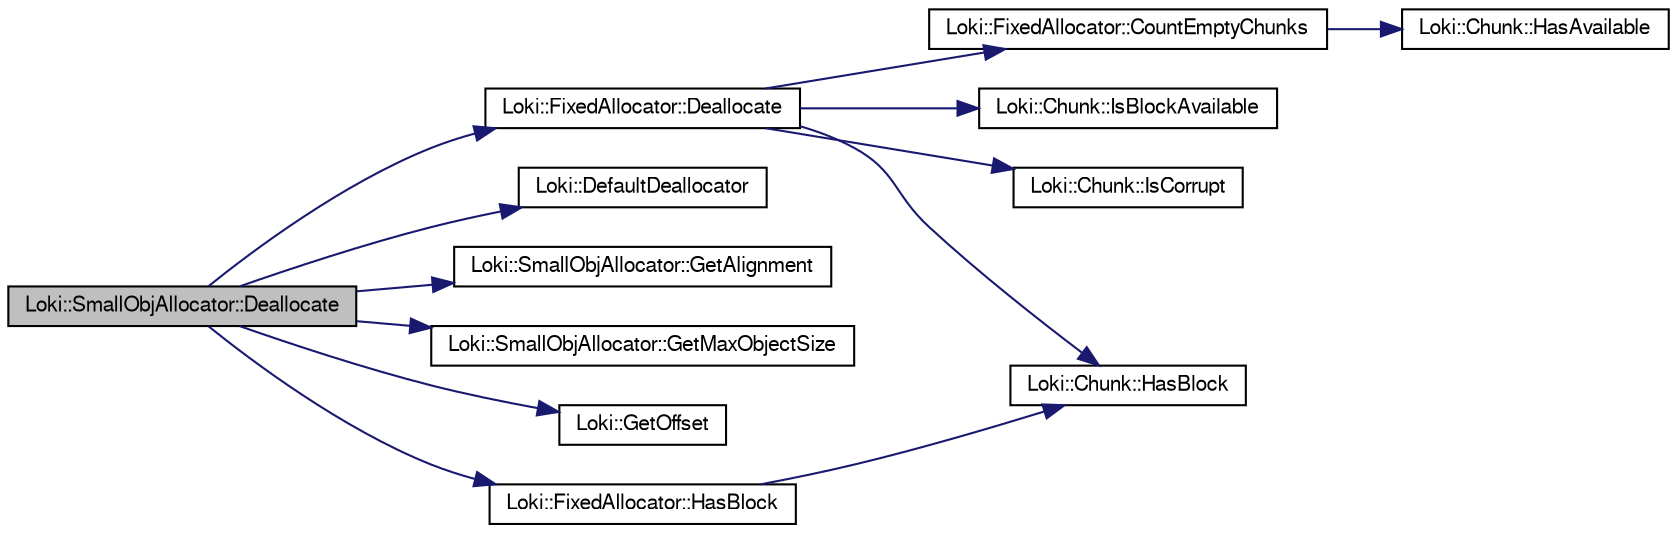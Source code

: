 digraph G
{
  bgcolor="transparent";
  edge [fontname="FreeSans",fontsize="10",labelfontname="FreeSans",labelfontsize="10"];
  node [fontname="FreeSans",fontsize="10",shape=record];
  rankdir=LR;
  Node1 [label="Loki::SmallObjAllocator::Deallocate",height=0.2,width=0.4,color="black", fillcolor="grey75", style="filled" fontcolor="black"];
  Node1 -> Node2 [color="midnightblue",fontsize="10",style="solid",fontname="FreeSans"];
  Node2 [label="Loki::FixedAllocator::Deallocate",height=0.2,width=0.4,color="black",URL="$a00056.html#49ab7ca3364fe05f2d7d91248ee5d0e3"];
  Node2 -> Node3 [color="midnightblue",fontsize="10",style="solid",fontname="FreeSans"];
  Node3 [label="Loki::FixedAllocator::CountEmptyChunks",height=0.2,width=0.4,color="black",URL="$a00056.html#e74cbab50e78bfa115d7c0fcdce00641"];
  Node3 -> Node4 [color="midnightblue",fontsize="10",style="solid",fontname="FreeSans"];
  Node4 [label="Loki::Chunk::HasAvailable",height=0.2,width=0.4,color="black",URL="$a00025.html#0874a711145788bd8c5265a9de2a4aac"];
  Node2 -> Node5 [color="midnightblue",fontsize="10",style="solid",fontname="FreeSans"];
  Node5 [label="Loki::Chunk::HasBlock",height=0.2,width=0.4,color="black",URL="$a00025.html#b4ce346a74a437dabe4748bfb8e8b950",tooltip="Returns true if block at address P is inside this Chunk."];
  Node2 -> Node6 [color="midnightblue",fontsize="10",style="solid",fontname="FreeSans"];
  Node6 [label="Loki::Chunk::IsBlockAvailable",height=0.2,width=0.4,color="black",URL="$a00025.html#8fe6ac2943df6c2f60123f928f119a73"];
  Node2 -> Node7 [color="midnightblue",fontsize="10",style="solid",fontname="FreeSans"];
  Node7 [label="Loki::Chunk::IsCorrupt",height=0.2,width=0.4,color="black",URL="$a00025.html#245b6450d855d8ab65e9ca7add3e2071"];
  Node1 -> Node8 [color="midnightblue",fontsize="10",style="solid",fontname="FreeSans"];
  Node8 [label="Loki::DefaultDeallocator",height=0.2,width=0.4,color="black",URL="$a00217.html#g1d24bf776342ace8f2004e3a173f6cb3"];
  Node1 -> Node9 [color="midnightblue",fontsize="10",style="solid",fontname="FreeSans"];
  Node9 [label="Loki::SmallObjAllocator::GetAlignment",height=0.2,width=0.4,color="black",URL="$a00127.html#b1c8a2a3d7e9368ab59422ddd082105c",tooltip="Returns # of bytes between allocation boundaries."];
  Node1 -> Node10 [color="midnightblue",fontsize="10",style="solid",fontname="FreeSans"];
  Node10 [label="Loki::SmallObjAllocator::GetMaxObjectSize",height=0.2,width=0.4,color="black",URL="$a00127.html#e49e9de3fd7b2fd93676cc1d63299b0d",tooltip="Returns max # of bytes which this can allocate."];
  Node1 -> Node11 [color="midnightblue",fontsize="10",style="solid",fontname="FreeSans"];
  Node11 [label="Loki::GetOffset",height=0.2,width=0.4,color="black",URL="$a00217.html#g2f0821e243f812a3ae2abfaea51895e8"];
  Node1 -> Node12 [color="midnightblue",fontsize="10",style="solid",fontname="FreeSans"];
  Node12 [label="Loki::FixedAllocator::HasBlock",height=0.2,width=0.4,color="black",URL="$a00056.html#f84b504579cea189ce1c415ee8ed5d2c"];
  Node12 -> Node5 [color="midnightblue",fontsize="10",style="solid",fontname="FreeSans"];
}
